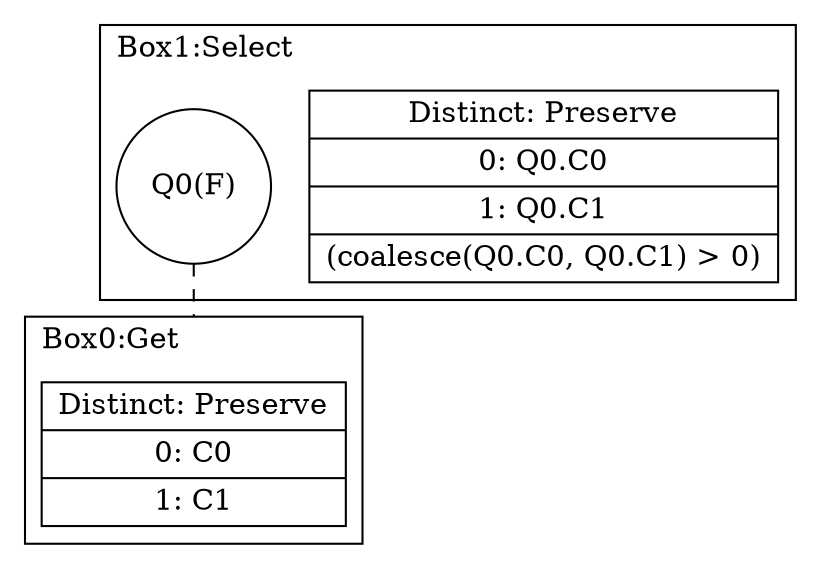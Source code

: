 digraph G {
    compound = true
    labeljust = l
    label = ""
    node [ shape = box ]
    subgraph cluster1 {
        label = "Box1:Select"
        boxhead1 [ shape = record, label = "{ Distinct: Preserve| 0: Q0.C0| 1: Q0.C1| (coalesce(Q0.C0, Q0.C1) \> 0) }" ]
        {
            rank = same
            node [ shape = circle ]
            Q0 [ label = "Q0(F)" ]
        }
    }
    subgraph cluster0 {
        label = "Box0:Get"
        boxhead0 [ shape = record, label = "{ Distinct: Preserve| 0: C0| 1: C1 }" ]
        {
            rank = same
        }
    }
    edge [ arrowhead = none, style = dashed ]
    Q0 -> boxhead0 [ lhead = cluster0 ]
}
